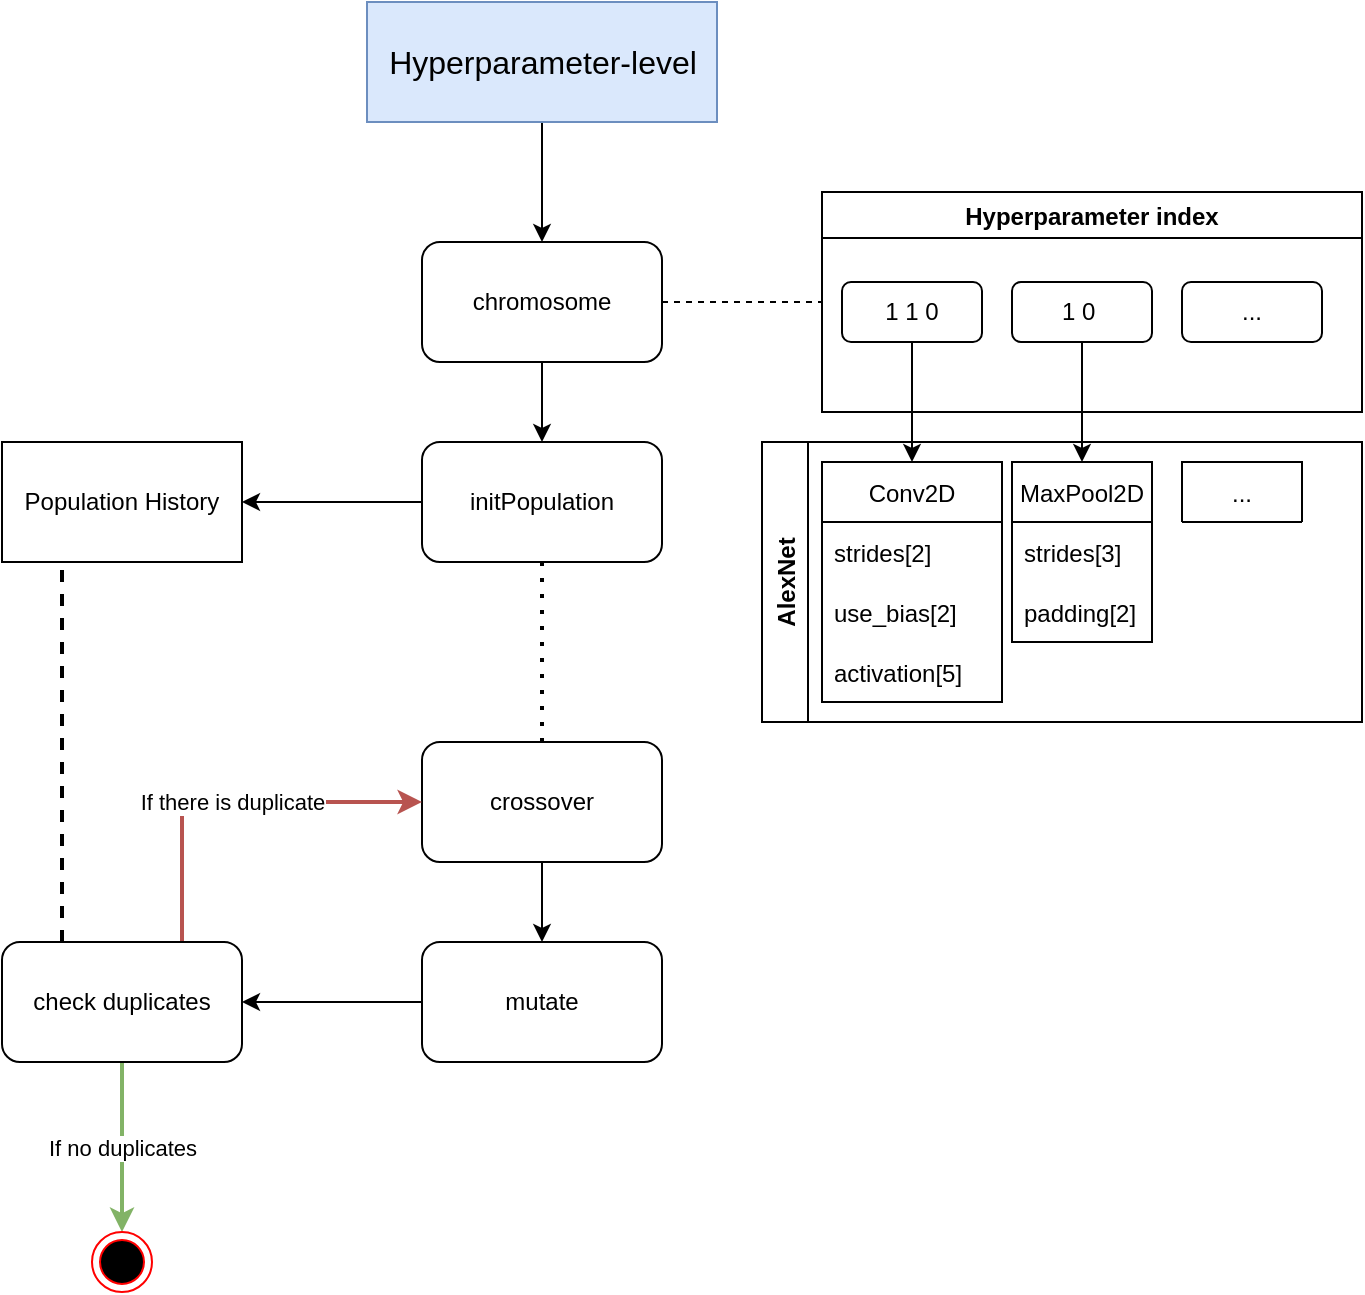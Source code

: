 <mxfile version="16.5.6" type="github"><diagram id="QcoNlvzZdOJHn5m3_Gcg" name="Page-1"><mxGraphModel dx="820" dy="766" grid="1" gridSize="10" guides="1" tooltips="1" connect="1" arrows="1" fold="1" page="1" pageScale="1" pageWidth="827" pageHeight="1169" math="0" shadow="0"><root><mxCell id="0"/><mxCell id="1" parent="0"/><mxCell id="WLsBAxwANJh_R0PL17Mm-3" style="edgeStyle=orthogonalEdgeStyle;rounded=0;orthogonalLoop=1;jettySize=auto;html=1;entryX=0.5;entryY=0;entryDx=0;entryDy=0;" edge="1" parent="1" source="WLsBAxwANJh_R0PL17Mm-1" target="WLsBAxwANJh_R0PL17Mm-2"><mxGeometry relative="1" as="geometry"/></mxCell><mxCell id="WLsBAxwANJh_R0PL17Mm-1" value="Hyperparameter-level" style="rounded=0;whiteSpace=wrap;html=1;fontSize=16;fillColor=#dae8fc;strokeColor=#6c8ebf;" vertex="1" parent="1"><mxGeometry x="212.5" y="140" width="175" height="60" as="geometry"/></mxCell><mxCell id="WLsBAxwANJh_R0PL17Mm-33" style="edgeStyle=orthogonalEdgeStyle;rounded=0;orthogonalLoop=1;jettySize=auto;html=1;" edge="1" parent="1" source="WLsBAxwANJh_R0PL17Mm-2" target="WLsBAxwANJh_R0PL17Mm-32"><mxGeometry relative="1" as="geometry"/></mxCell><mxCell id="WLsBAxwANJh_R0PL17Mm-2" value="chromosome" style="rounded=1;whiteSpace=wrap;html=1;" vertex="1" parent="1"><mxGeometry x="240" y="260" width="120" height="60" as="geometry"/></mxCell><mxCell id="WLsBAxwANJh_R0PL17Mm-4" value="" style="endArrow=none;dashed=1;html=1;rounded=0;exitX=1;exitY=0.5;exitDx=0;exitDy=0;entryX=0;entryY=0.5;entryDx=0;entryDy=0;" edge="1" parent="1" source="WLsBAxwANJh_R0PL17Mm-2" target="WLsBAxwANJh_R0PL17Mm-29"><mxGeometry width="50" height="50" relative="1" as="geometry"><mxPoint x="450" y="260" as="sourcePoint"/><mxPoint x="440" y="290" as="targetPoint"/></mxGeometry></mxCell><mxCell id="WLsBAxwANJh_R0PL17Mm-26" style="edgeStyle=orthogonalEdgeStyle;rounded=0;orthogonalLoop=1;jettySize=auto;html=1;exitX=0.5;exitY=1;exitDx=0;exitDy=0;" edge="1" parent="1" source="WLsBAxwANJh_R0PL17Mm-6" target="WLsBAxwANJh_R0PL17Mm-14"><mxGeometry relative="1" as="geometry"/></mxCell><mxCell id="WLsBAxwANJh_R0PL17Mm-27" style="edgeStyle=orthogonalEdgeStyle;rounded=0;orthogonalLoop=1;jettySize=auto;html=1;exitX=0.5;exitY=1;exitDx=0;exitDy=0;entryX=0.5;entryY=0;entryDx=0;entryDy=0;" edge="1" parent="1" source="WLsBAxwANJh_R0PL17Mm-7" target="WLsBAxwANJh_R0PL17Mm-18"><mxGeometry relative="1" as="geometry"/></mxCell><mxCell id="WLsBAxwANJh_R0PL17Mm-12" value="AlexNet" style="swimlane;horizontal=0;" vertex="1" parent="1"><mxGeometry x="410" y="360" width="300" height="140" as="geometry"/></mxCell><mxCell id="WLsBAxwANJh_R0PL17Mm-14" value="Conv2D" style="swimlane;fontStyle=0;childLayout=stackLayout;horizontal=1;startSize=30;horizontalStack=0;resizeParent=1;resizeParentMax=0;resizeLast=0;collapsible=1;marginBottom=0;" vertex="1" parent="WLsBAxwANJh_R0PL17Mm-12"><mxGeometry x="30" y="10" width="90" height="120" as="geometry"/></mxCell><mxCell id="WLsBAxwANJh_R0PL17Mm-15" value="strides[2]" style="text;strokeColor=none;fillColor=none;align=left;verticalAlign=middle;spacingLeft=4;spacingRight=4;overflow=hidden;points=[[0,0.5],[1,0.5]];portConstraint=eastwest;rotatable=0;" vertex="1" parent="WLsBAxwANJh_R0PL17Mm-14"><mxGeometry y="30" width="90" height="30" as="geometry"/></mxCell><mxCell id="WLsBAxwANJh_R0PL17Mm-16" value="use_bias[2]" style="text;strokeColor=none;fillColor=none;align=left;verticalAlign=middle;spacingLeft=4;spacingRight=4;overflow=hidden;points=[[0,0.5],[1,0.5]];portConstraint=eastwest;rotatable=0;" vertex="1" parent="WLsBAxwANJh_R0PL17Mm-14"><mxGeometry y="60" width="90" height="30" as="geometry"/></mxCell><mxCell id="WLsBAxwANJh_R0PL17Mm-17" value="activation[5]" style="text;strokeColor=none;fillColor=none;align=left;verticalAlign=middle;spacingLeft=4;spacingRight=4;overflow=hidden;points=[[0,0.5],[1,0.5]];portConstraint=eastwest;rotatable=0;" vertex="1" parent="WLsBAxwANJh_R0PL17Mm-14"><mxGeometry y="90" width="90" height="30" as="geometry"/></mxCell><mxCell id="WLsBAxwANJh_R0PL17Mm-18" value="MaxPool2D" style="swimlane;fontStyle=0;childLayout=stackLayout;horizontal=1;startSize=30;horizontalStack=0;resizeParent=1;resizeParentMax=0;resizeLast=0;collapsible=1;marginBottom=0;" vertex="1" parent="WLsBAxwANJh_R0PL17Mm-12"><mxGeometry x="125" y="10" width="70" height="90" as="geometry"/></mxCell><mxCell id="WLsBAxwANJh_R0PL17Mm-19" value="strides[3]" style="text;strokeColor=none;fillColor=none;align=left;verticalAlign=middle;spacingLeft=4;spacingRight=4;overflow=hidden;points=[[0,0.5],[1,0.5]];portConstraint=eastwest;rotatable=0;" vertex="1" parent="WLsBAxwANJh_R0PL17Mm-18"><mxGeometry y="30" width="70" height="30" as="geometry"/></mxCell><mxCell id="WLsBAxwANJh_R0PL17Mm-20" value="padding[2]" style="text;strokeColor=none;fillColor=none;align=left;verticalAlign=middle;spacingLeft=4;spacingRight=4;overflow=hidden;points=[[0,0.5],[1,0.5]];portConstraint=eastwest;rotatable=0;" vertex="1" parent="WLsBAxwANJh_R0PL17Mm-18"><mxGeometry y="60" width="70" height="30" as="geometry"/></mxCell><mxCell id="WLsBAxwANJh_R0PL17Mm-22" value="..." style="swimlane;fontStyle=0;childLayout=stackLayout;horizontal=1;startSize=30;horizontalStack=0;resizeParent=1;resizeParentMax=0;resizeLast=0;collapsible=1;marginBottom=0;" vertex="1" collapsed="1" parent="WLsBAxwANJh_R0PL17Mm-12"><mxGeometry x="210" y="10" width="60" height="30" as="geometry"><mxRectangle x="210" y="10" width="70" height="60" as="alternateBounds"/></mxGeometry></mxCell><mxCell id="WLsBAxwANJh_R0PL17Mm-29" value="Hyperparameter index" style="swimlane;" vertex="1" parent="1"><mxGeometry x="440" y="235" width="270" height="110" as="geometry"/></mxCell><mxCell id="WLsBAxwANJh_R0PL17Mm-6" value="1 1 0" style="rounded=1;whiteSpace=wrap;html=1;" vertex="1" parent="WLsBAxwANJh_R0PL17Mm-29"><mxGeometry x="10" y="45" width="70" height="30" as="geometry"/></mxCell><mxCell id="WLsBAxwANJh_R0PL17Mm-7" value="1 0&amp;nbsp;" style="rounded=1;whiteSpace=wrap;html=1;" vertex="1" parent="WLsBAxwANJh_R0PL17Mm-29"><mxGeometry x="95" y="45" width="70" height="30" as="geometry"/></mxCell><mxCell id="WLsBAxwANJh_R0PL17Mm-8" value="..." style="rounded=1;whiteSpace=wrap;html=1;" vertex="1" parent="WLsBAxwANJh_R0PL17Mm-29"><mxGeometry x="180" y="45" width="70" height="30" as="geometry"/></mxCell><mxCell id="WLsBAxwANJh_R0PL17Mm-34" style="edgeStyle=orthogonalEdgeStyle;rounded=0;orthogonalLoop=1;jettySize=auto;html=1;" edge="1" parent="1" source="WLsBAxwANJh_R0PL17Mm-32" target="WLsBAxwANJh_R0PL17Mm-35"><mxGeometry relative="1" as="geometry"><mxPoint x="190" y="390" as="targetPoint"/></mxGeometry></mxCell><mxCell id="WLsBAxwANJh_R0PL17Mm-32" value="initPopulation" style="rounded=1;whiteSpace=wrap;html=1;" vertex="1" parent="1"><mxGeometry x="240" y="360" width="120" height="60" as="geometry"/></mxCell><mxCell id="WLsBAxwANJh_R0PL17Mm-35" value="Population History" style="rounded=0;whiteSpace=wrap;html=1;" vertex="1" parent="1"><mxGeometry x="30" y="360" width="120" height="60" as="geometry"/></mxCell><mxCell id="WLsBAxwANJh_R0PL17Mm-36" value="" style="endArrow=none;dashed=1;html=1;dashPattern=1 3;strokeWidth=2;rounded=0;entryX=0.5;entryY=1;entryDx=0;entryDy=0;exitX=0.5;exitY=0;exitDx=0;exitDy=0;" edge="1" parent="1" source="WLsBAxwANJh_R0PL17Mm-37" target="WLsBAxwANJh_R0PL17Mm-32"><mxGeometry width="50" height="50" relative="1" as="geometry"><mxPoint x="290" y="480" as="sourcePoint"/><mxPoint x="330" y="470" as="targetPoint"/></mxGeometry></mxCell><mxCell id="WLsBAxwANJh_R0PL17Mm-39" style="edgeStyle=orthogonalEdgeStyle;rounded=0;orthogonalLoop=1;jettySize=auto;html=1;" edge="1" parent="1" source="WLsBAxwANJh_R0PL17Mm-37" target="WLsBAxwANJh_R0PL17Mm-38"><mxGeometry relative="1" as="geometry"/></mxCell><mxCell id="WLsBAxwANJh_R0PL17Mm-37" value="crossover" style="rounded=1;whiteSpace=wrap;html=1;" vertex="1" parent="1"><mxGeometry x="240" y="510" width="120" height="60" as="geometry"/></mxCell><mxCell id="WLsBAxwANJh_R0PL17Mm-43" style="edgeStyle=orthogonalEdgeStyle;rounded=0;orthogonalLoop=1;jettySize=auto;html=1;entryX=1;entryY=0.5;entryDx=0;entryDy=0;" edge="1" parent="1" source="WLsBAxwANJh_R0PL17Mm-38" target="WLsBAxwANJh_R0PL17Mm-40"><mxGeometry relative="1" as="geometry"/></mxCell><mxCell id="WLsBAxwANJh_R0PL17Mm-38" value="mutate" style="rounded=1;whiteSpace=wrap;html=1;" vertex="1" parent="1"><mxGeometry x="240" y="610" width="120" height="60" as="geometry"/></mxCell><mxCell id="WLsBAxwANJh_R0PL17Mm-44" value="If no duplicates" style="edgeStyle=orthogonalEdgeStyle;rounded=0;orthogonalLoop=1;jettySize=auto;html=1;fillColor=#d5e8d4;strokeColor=#82b366;strokeWidth=2;" edge="1" parent="1" source="WLsBAxwANJh_R0PL17Mm-40" target="WLsBAxwANJh_R0PL17Mm-47"><mxGeometry relative="1" as="geometry"><mxPoint x="90" y="770" as="targetPoint"/></mxGeometry></mxCell><mxCell id="WLsBAxwANJh_R0PL17Mm-45" value="If there is duplicate" style="edgeStyle=orthogonalEdgeStyle;rounded=0;orthogonalLoop=1;jettySize=auto;html=1;exitX=0.75;exitY=0;exitDx=0;exitDy=0;entryX=0;entryY=0.5;entryDx=0;entryDy=0;fillColor=#f8cecc;strokeColor=#b85450;strokeWidth=2;" edge="1" parent="1" source="WLsBAxwANJh_R0PL17Mm-40" target="WLsBAxwANJh_R0PL17Mm-37"><mxGeometry relative="1" as="geometry"/></mxCell><mxCell id="WLsBAxwANJh_R0PL17Mm-40" value="check duplicates" style="rounded=1;whiteSpace=wrap;html=1;" vertex="1" parent="1"><mxGeometry x="30" y="610" width="120" height="60" as="geometry"/></mxCell><mxCell id="WLsBAxwANJh_R0PL17Mm-47" value="" style="ellipse;html=1;shape=endState;fillColor=#000000;strokeColor=#ff0000;" vertex="1" parent="1"><mxGeometry x="75" y="755.0" width="30" height="30" as="geometry"/></mxCell><mxCell id="WLsBAxwANJh_R0PL17Mm-49" value="" style="endArrow=none;dashed=1;html=1;rounded=0;fontSize=16;strokeWidth=2;exitX=0.25;exitY=0;exitDx=0;exitDy=0;entryX=0.25;entryY=1;entryDx=0;entryDy=0;" edge="1" parent="1" source="WLsBAxwANJh_R0PL17Mm-40" target="WLsBAxwANJh_R0PL17Mm-35"><mxGeometry width="50" height="50" relative="1" as="geometry"><mxPoint x="50" y="600" as="sourcePoint"/><mxPoint x="80" y="460" as="targetPoint"/></mxGeometry></mxCell></root></mxGraphModel></diagram></mxfile>